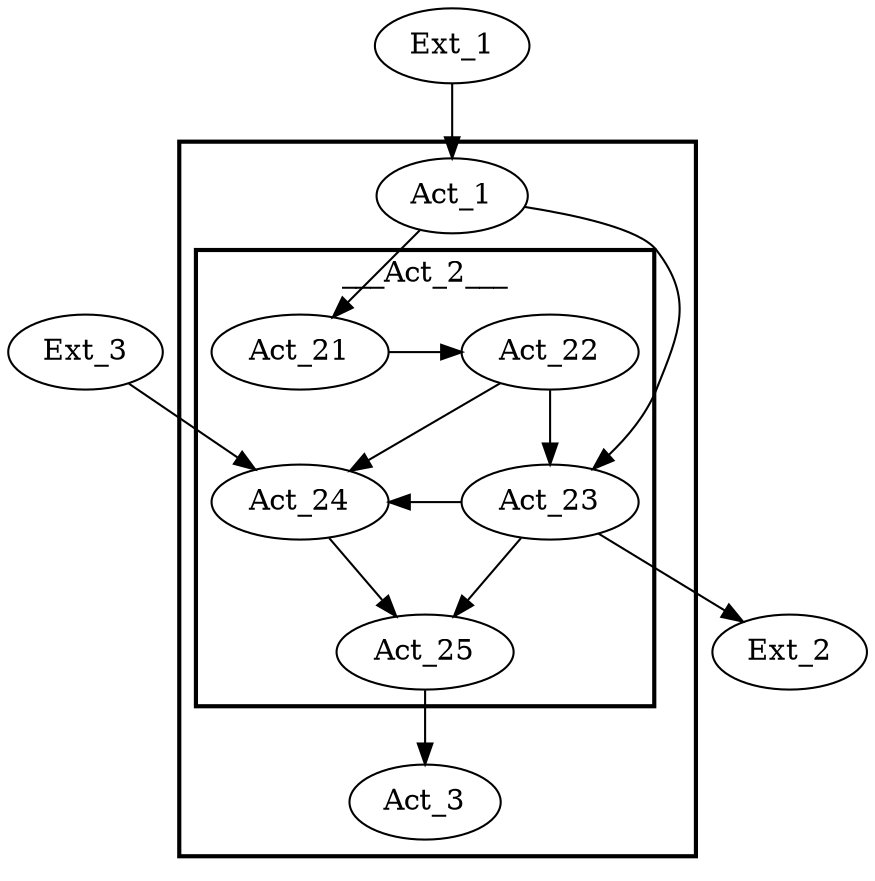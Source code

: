 digraph G {
	style=bold;
	subgraph cluster_outer {
		Act_1 -> Act_21;
		Act_1 -> Act_23;
		Act_25 -> Act_3;
		subgraph cluster_inner {
			label = "___Act_2___";
			{Act_21 -> Act_22 [minlen=2]; rank=same;}
			Act_22 -> Act_23;
			Act_22 -> Act_24;
			{Act_23 -> Act_24 [minlen=2]; rank=same;}
			Act_23 -> Act_25;
			Act_24 -> Act_25;
		}
	}
	Ext_1 -> Act_1;
	Act_23 -> Ext_2;
	Ext_3 -> Act_24;
}